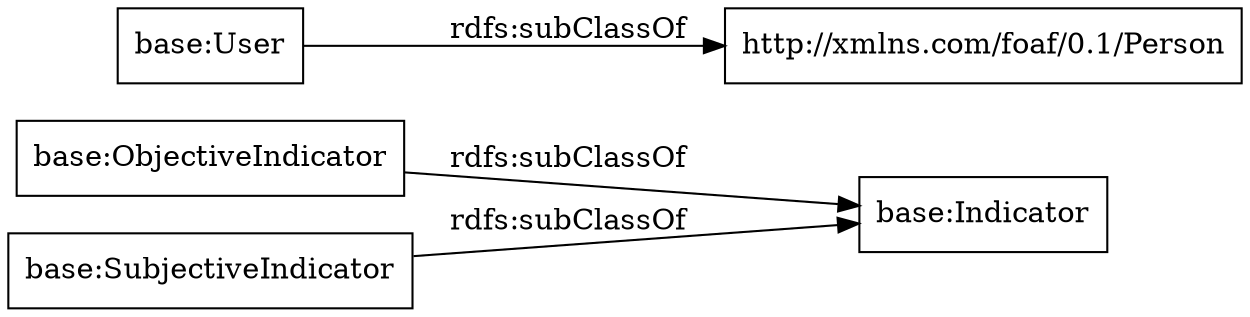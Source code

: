 digraph ar2dtool_diagram { 
rankdir=LR;
size="1000"
node [shape = rectangle, color="black"]; "base:Indicator" "base:User" "http://xmlns.com/foaf/0.1/Person" "base:ObjectiveIndicator" "base:SubjectiveIndicator" ; /*classes style*/
	"base:ObjectiveIndicator" -> "base:Indicator" [ label = "rdfs:subClassOf" ];
	"base:SubjectiveIndicator" -> "base:Indicator" [ label = "rdfs:subClassOf" ];
	"base:User" -> "http://xmlns.com/foaf/0.1/Person" [ label = "rdfs:subClassOf" ];

}

